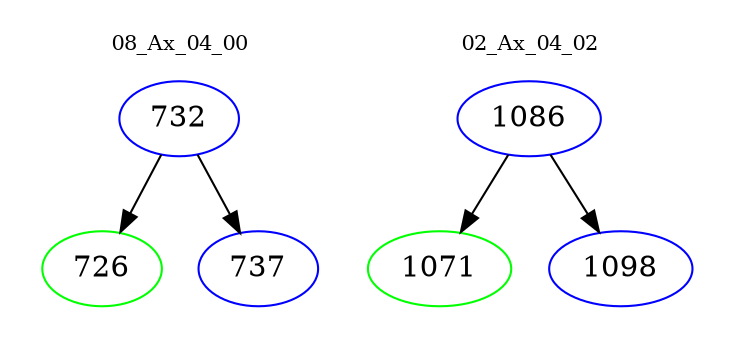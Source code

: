 digraph{
subgraph cluster_0 {
color = white
label = "08_Ax_04_00";
fontsize=10;
T0_732 [label="732", color="blue"]
T0_732 -> T0_726 [color="black"]
T0_726 [label="726", color="green"]
T0_732 -> T0_737 [color="black"]
T0_737 [label="737", color="blue"]
}
subgraph cluster_1 {
color = white
label = "02_Ax_04_02";
fontsize=10;
T1_1086 [label="1086", color="blue"]
T1_1086 -> T1_1071 [color="black"]
T1_1071 [label="1071", color="green"]
T1_1086 -> T1_1098 [color="black"]
T1_1098 [label="1098", color="blue"]
}
}
